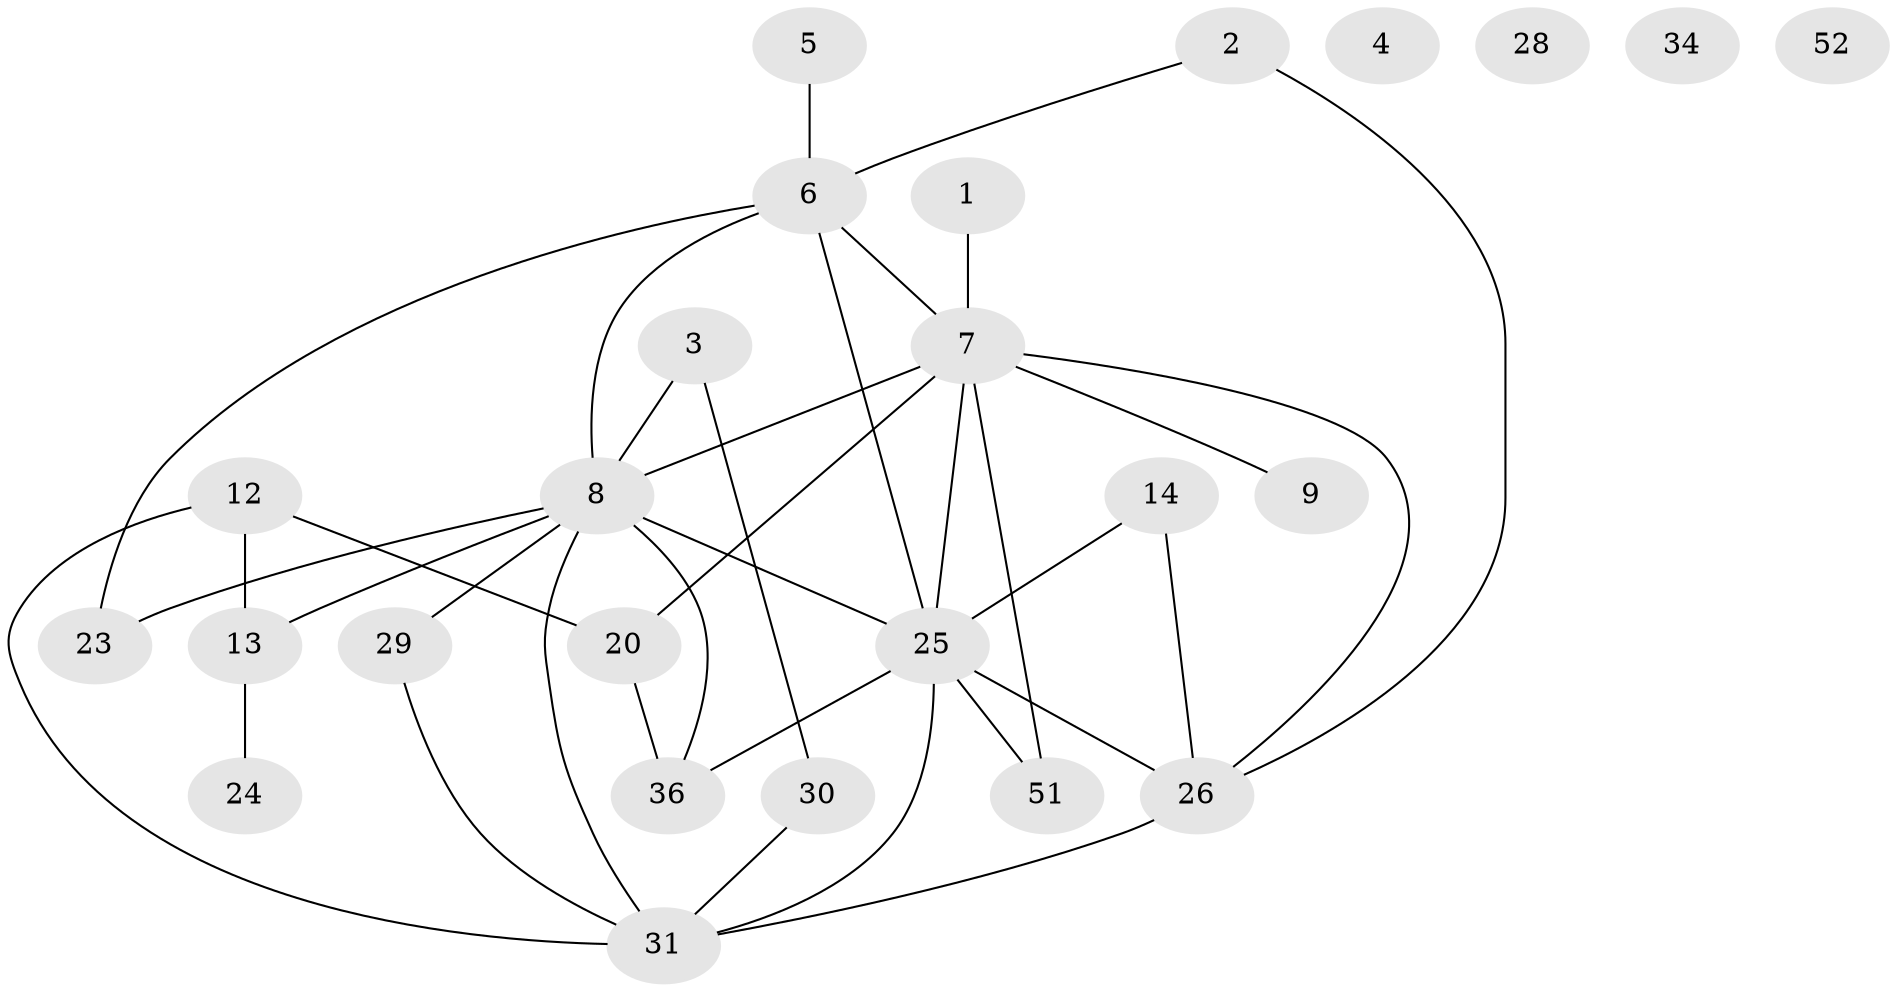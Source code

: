 // original degree distribution, {2: 0.26666666666666666, 1: 0.25, 3: 0.2, 6: 0.06666666666666667, 4: 0.08333333333333333, 5: 0.03333333333333333, 7: 0.05, 0: 0.05}
// Generated by graph-tools (version 1.1) at 2025/16/03/04/25 18:16:37]
// undirected, 25 vertices, 36 edges
graph export_dot {
graph [start="1"]
  node [color=gray90,style=filled];
  1 [super="+47"];
  2 [super="+10+40"];
  3 [super="+11"];
  4 [super="+60+16"];
  5;
  6 [super="+21+17"];
  7 [super="+50+19"];
  8 [super="+37+15"];
  9;
  12 [super="+22"];
  13 [super="+43+27"];
  14 [super="+44"];
  20;
  23 [super="+49"];
  24;
  25 [super="+41+46+33"];
  26 [super="+53+55+48+35"];
  28;
  29;
  30 [super="+45"];
  31 [super="+32"];
  34;
  36 [super="+38"];
  51 [super="+54"];
  52;
  1 -- 7;
  2 -- 26;
  2 -- 6;
  3 -- 8;
  3 -- 30;
  5 -- 6;
  6 -- 25 [weight=2];
  6 -- 23 [weight=2];
  6 -- 7;
  6 -- 8;
  7 -- 8 [weight=2];
  7 -- 9;
  7 -- 51;
  7 -- 20;
  7 -- 26 [weight=2];
  7 -- 25;
  8 -- 36 [weight=2];
  8 -- 29;
  8 -- 25;
  8 -- 23;
  8 -- 31;
  8 -- 13 [weight=2];
  12 -- 13;
  12 -- 20;
  12 -- 31;
  13 -- 24;
  14 -- 26;
  14 -- 25;
  20 -- 36;
  25 -- 51;
  25 -- 26 [weight=2];
  25 -- 36;
  25 -- 31;
  26 -- 31;
  29 -- 31;
  30 -- 31;
}
